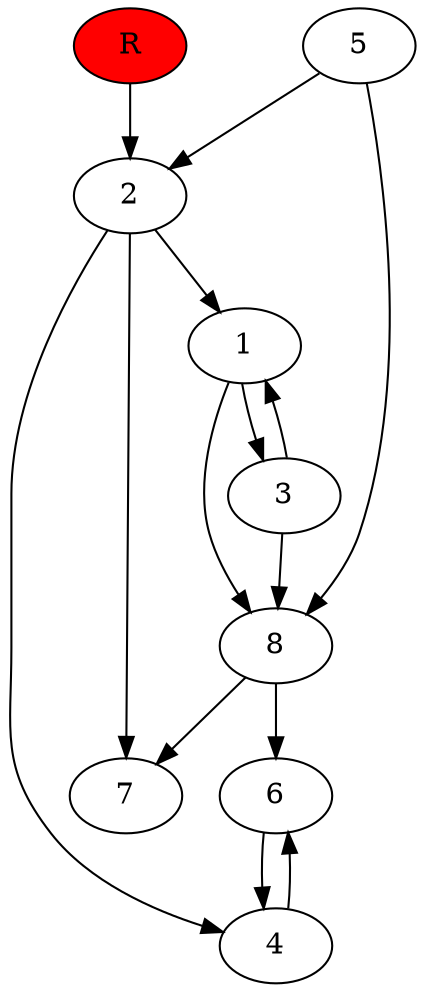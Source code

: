 digraph prb738 {
	1
	2
	3
	4
	5
	6
	7
	8
	R [fillcolor="#ff0000" style=filled]
	1 -> 3
	1 -> 8
	2 -> 1
	2 -> 4
	2 -> 7
	3 -> 1
	3 -> 8
	4 -> 6
	5 -> 2
	5 -> 8
	6 -> 4
	8 -> 6
	8 -> 7
	R -> 2
}
